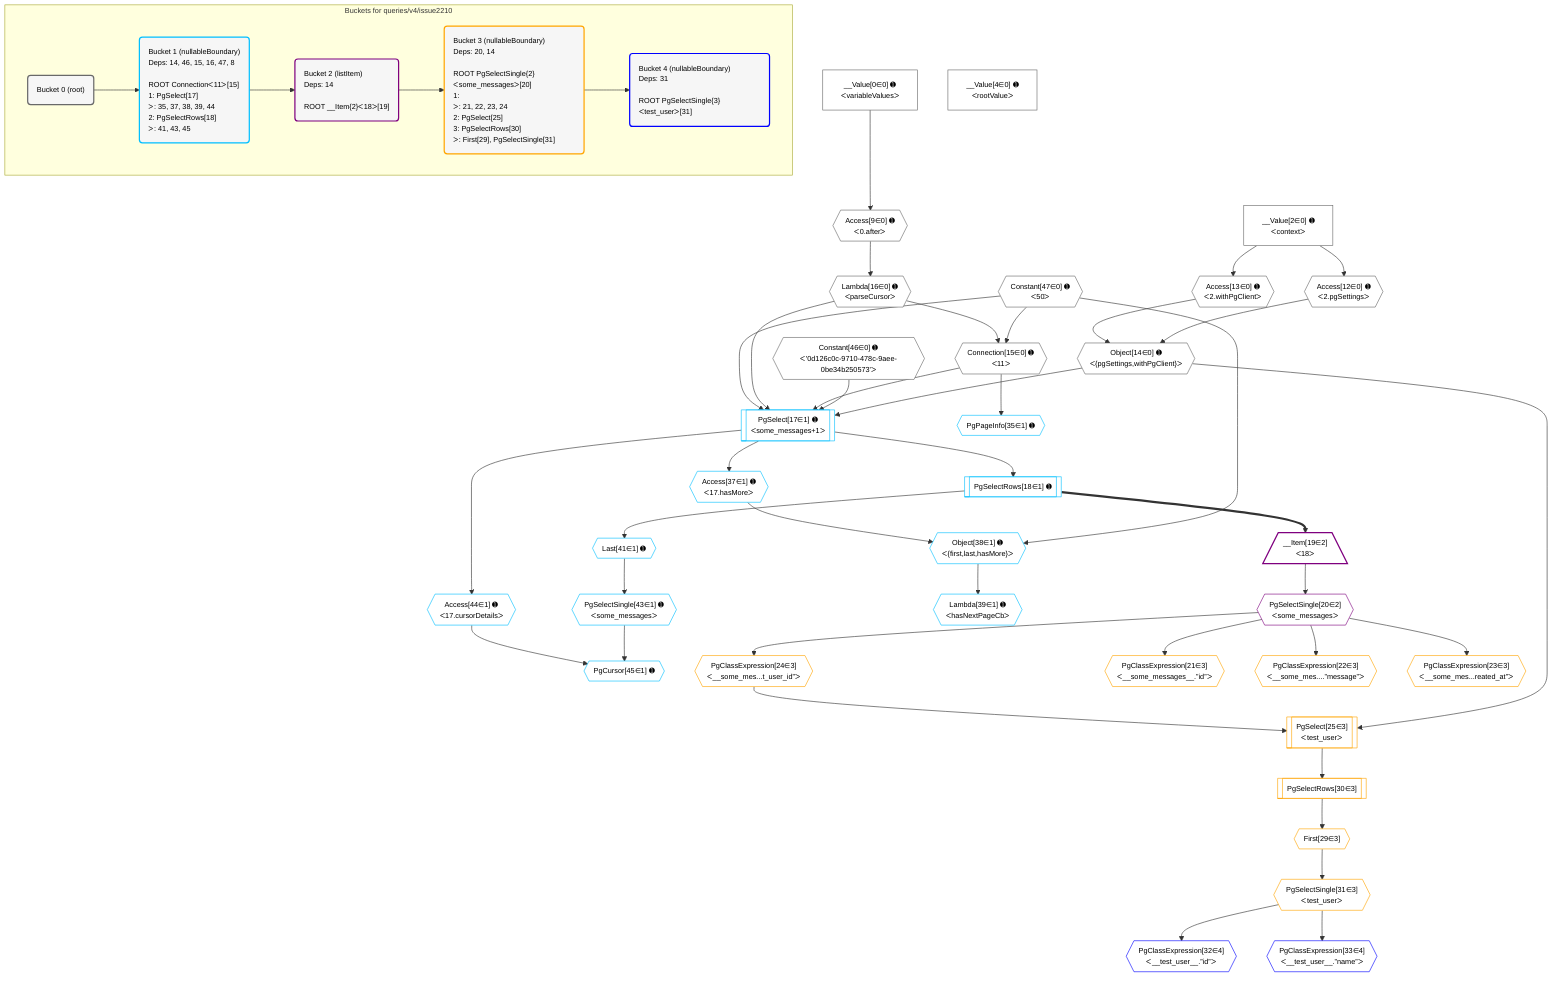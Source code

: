 %%{init: {'themeVariables': { 'fontSize': '12px'}}}%%
graph TD
    classDef path fill:#eee,stroke:#000,color:#000
    classDef plan fill:#fff,stroke-width:1px,color:#000
    classDef itemplan fill:#fff,stroke-width:2px,color:#000
    classDef unbatchedplan fill:#dff,stroke-width:1px,color:#000
    classDef sideeffectplan fill:#fcc,stroke-width:2px,color:#000
    classDef bucket fill:#f6f6f6,color:#000,stroke-width:2px,text-align:left


    %% plan dependencies
    Connection15{{"Connection[15∈0] ➊<br />ᐸ11ᐳ"}}:::plan
    Constant47{{"Constant[47∈0] ➊<br />ᐸ50ᐳ"}}:::plan
    Lambda16{{"Lambda[16∈0] ➊<br />ᐸparseCursorᐳ"}}:::plan
    Constant47 & Lambda16 --> Connection15
    Object14{{"Object[14∈0] ➊<br />ᐸ{pgSettings,withPgClient}ᐳ"}}:::plan
    Access12{{"Access[12∈0] ➊<br />ᐸ2.pgSettingsᐳ"}}:::plan
    Access13{{"Access[13∈0] ➊<br />ᐸ2.withPgClientᐳ"}}:::plan
    Access12 & Access13 --> Object14
    Access9{{"Access[9∈0] ➊<br />ᐸ0.afterᐳ"}}:::plan
    __Value0["__Value[0∈0] ➊<br />ᐸvariableValuesᐳ"]:::plan
    __Value0 --> Access9
    __Value2["__Value[2∈0] ➊<br />ᐸcontextᐳ"]:::plan
    __Value2 --> Access12
    __Value2 --> Access13
    Access9 --> Lambda16
    __Value4["__Value[4∈0] ➊<br />ᐸrootValueᐳ"]:::plan
    Constant46{{"Constant[46∈0] ➊<br />ᐸ'0d126c0c-9710-478c-9aee-0be34b250573'ᐳ"}}:::plan
    PgSelect17[["PgSelect[17∈1] ➊<br />ᐸsome_messages+1ᐳ"]]:::plan
    Object14 & Constant46 & Connection15 & Lambda16 & Constant47 --> PgSelect17
    Object38{{"Object[38∈1] ➊<br />ᐸ{first,last,hasMore}ᐳ"}}:::plan
    Access37{{"Access[37∈1] ➊<br />ᐸ17.hasMoreᐳ"}}:::plan
    Constant47 & Access37 --> Object38
    PgCursor45{{"PgCursor[45∈1] ➊"}}:::plan
    PgSelectSingle43{{"PgSelectSingle[43∈1] ➊<br />ᐸsome_messagesᐳ"}}:::plan
    Access44{{"Access[44∈1] ➊<br />ᐸ17.cursorDetailsᐳ"}}:::plan
    PgSelectSingle43 & Access44 --> PgCursor45
    PgSelectRows18[["PgSelectRows[18∈1] ➊"]]:::plan
    PgSelect17 --> PgSelectRows18
    PgPageInfo35{{"PgPageInfo[35∈1] ➊"}}:::plan
    Connection15 --> PgPageInfo35
    PgSelect17 --> Access37
    Lambda39{{"Lambda[39∈1] ➊<br />ᐸhasNextPageCbᐳ"}}:::plan
    Object38 --> Lambda39
    Last41{{"Last[41∈1] ➊"}}:::plan
    PgSelectRows18 --> Last41
    Last41 --> PgSelectSingle43
    PgSelect17 --> Access44
    __Item19[/"__Item[19∈2]<br />ᐸ18ᐳ"\]:::itemplan
    PgSelectRows18 ==> __Item19
    PgSelectSingle20{{"PgSelectSingle[20∈2]<br />ᐸsome_messagesᐳ"}}:::plan
    __Item19 --> PgSelectSingle20
    PgSelect25[["PgSelect[25∈3]<br />ᐸtest_userᐳ"]]:::plan
    PgClassExpression24{{"PgClassExpression[24∈3]<br />ᐸ__some_mes...t_user_id”ᐳ"}}:::plan
    Object14 & PgClassExpression24 --> PgSelect25
    PgClassExpression21{{"PgClassExpression[21∈3]<br />ᐸ__some_messages__.”id”ᐳ"}}:::plan
    PgSelectSingle20 --> PgClassExpression21
    PgClassExpression22{{"PgClassExpression[22∈3]<br />ᐸ__some_mes....”message”ᐳ"}}:::plan
    PgSelectSingle20 --> PgClassExpression22
    PgClassExpression23{{"PgClassExpression[23∈3]<br />ᐸ__some_mes...reated_at”ᐳ"}}:::plan
    PgSelectSingle20 --> PgClassExpression23
    PgSelectSingle20 --> PgClassExpression24
    First29{{"First[29∈3]"}}:::plan
    PgSelectRows30[["PgSelectRows[30∈3]"]]:::plan
    PgSelectRows30 --> First29
    PgSelect25 --> PgSelectRows30
    PgSelectSingle31{{"PgSelectSingle[31∈3]<br />ᐸtest_userᐳ"}}:::plan
    First29 --> PgSelectSingle31
    PgClassExpression32{{"PgClassExpression[32∈4]<br />ᐸ__test_user__.”id”ᐳ"}}:::plan
    PgSelectSingle31 --> PgClassExpression32
    PgClassExpression33{{"PgClassExpression[33∈4]<br />ᐸ__test_user__.”name”ᐳ"}}:::plan
    PgSelectSingle31 --> PgClassExpression33

    %% define steps

    subgraph "Buckets for queries/v4/issue2210"
    Bucket0("Bucket 0 (root)"):::bucket
    classDef bucket0 stroke:#696969
    class Bucket0,__Value0,__Value2,__Value4,Access9,Access12,Access13,Object14,Connection15,Lambda16,Constant46,Constant47 bucket0
    Bucket1("Bucket 1 (nullableBoundary)<br />Deps: 14, 46, 15, 16, 47, 8<br /><br />ROOT Connectionᐸ11ᐳ[15]<br />1: PgSelect[17]<br />ᐳ: 35, 37, 38, 39, 44<br />2: PgSelectRows[18]<br />ᐳ: 41, 43, 45"):::bucket
    classDef bucket1 stroke:#00bfff
    class Bucket1,PgSelect17,PgSelectRows18,PgPageInfo35,Access37,Object38,Lambda39,Last41,PgSelectSingle43,Access44,PgCursor45 bucket1
    Bucket2("Bucket 2 (listItem)<br />Deps: 14<br /><br />ROOT __Item{2}ᐸ18ᐳ[19]"):::bucket
    classDef bucket2 stroke:#7f007f
    class Bucket2,__Item19,PgSelectSingle20 bucket2
    Bucket3("Bucket 3 (nullableBoundary)<br />Deps: 20, 14<br /><br />ROOT PgSelectSingle{2}ᐸsome_messagesᐳ[20]<br />1: <br />ᐳ: 21, 22, 23, 24<br />2: PgSelect[25]<br />3: PgSelectRows[30]<br />ᐳ: First[29], PgSelectSingle[31]"):::bucket
    classDef bucket3 stroke:#ffa500
    class Bucket3,PgClassExpression21,PgClassExpression22,PgClassExpression23,PgClassExpression24,PgSelect25,First29,PgSelectRows30,PgSelectSingle31 bucket3
    Bucket4("Bucket 4 (nullableBoundary)<br />Deps: 31<br /><br />ROOT PgSelectSingle{3}ᐸtest_userᐳ[31]"):::bucket
    classDef bucket4 stroke:#0000ff
    class Bucket4,PgClassExpression32,PgClassExpression33 bucket4
    Bucket0 --> Bucket1
    Bucket1 --> Bucket2
    Bucket2 --> Bucket3
    Bucket3 --> Bucket4
    end